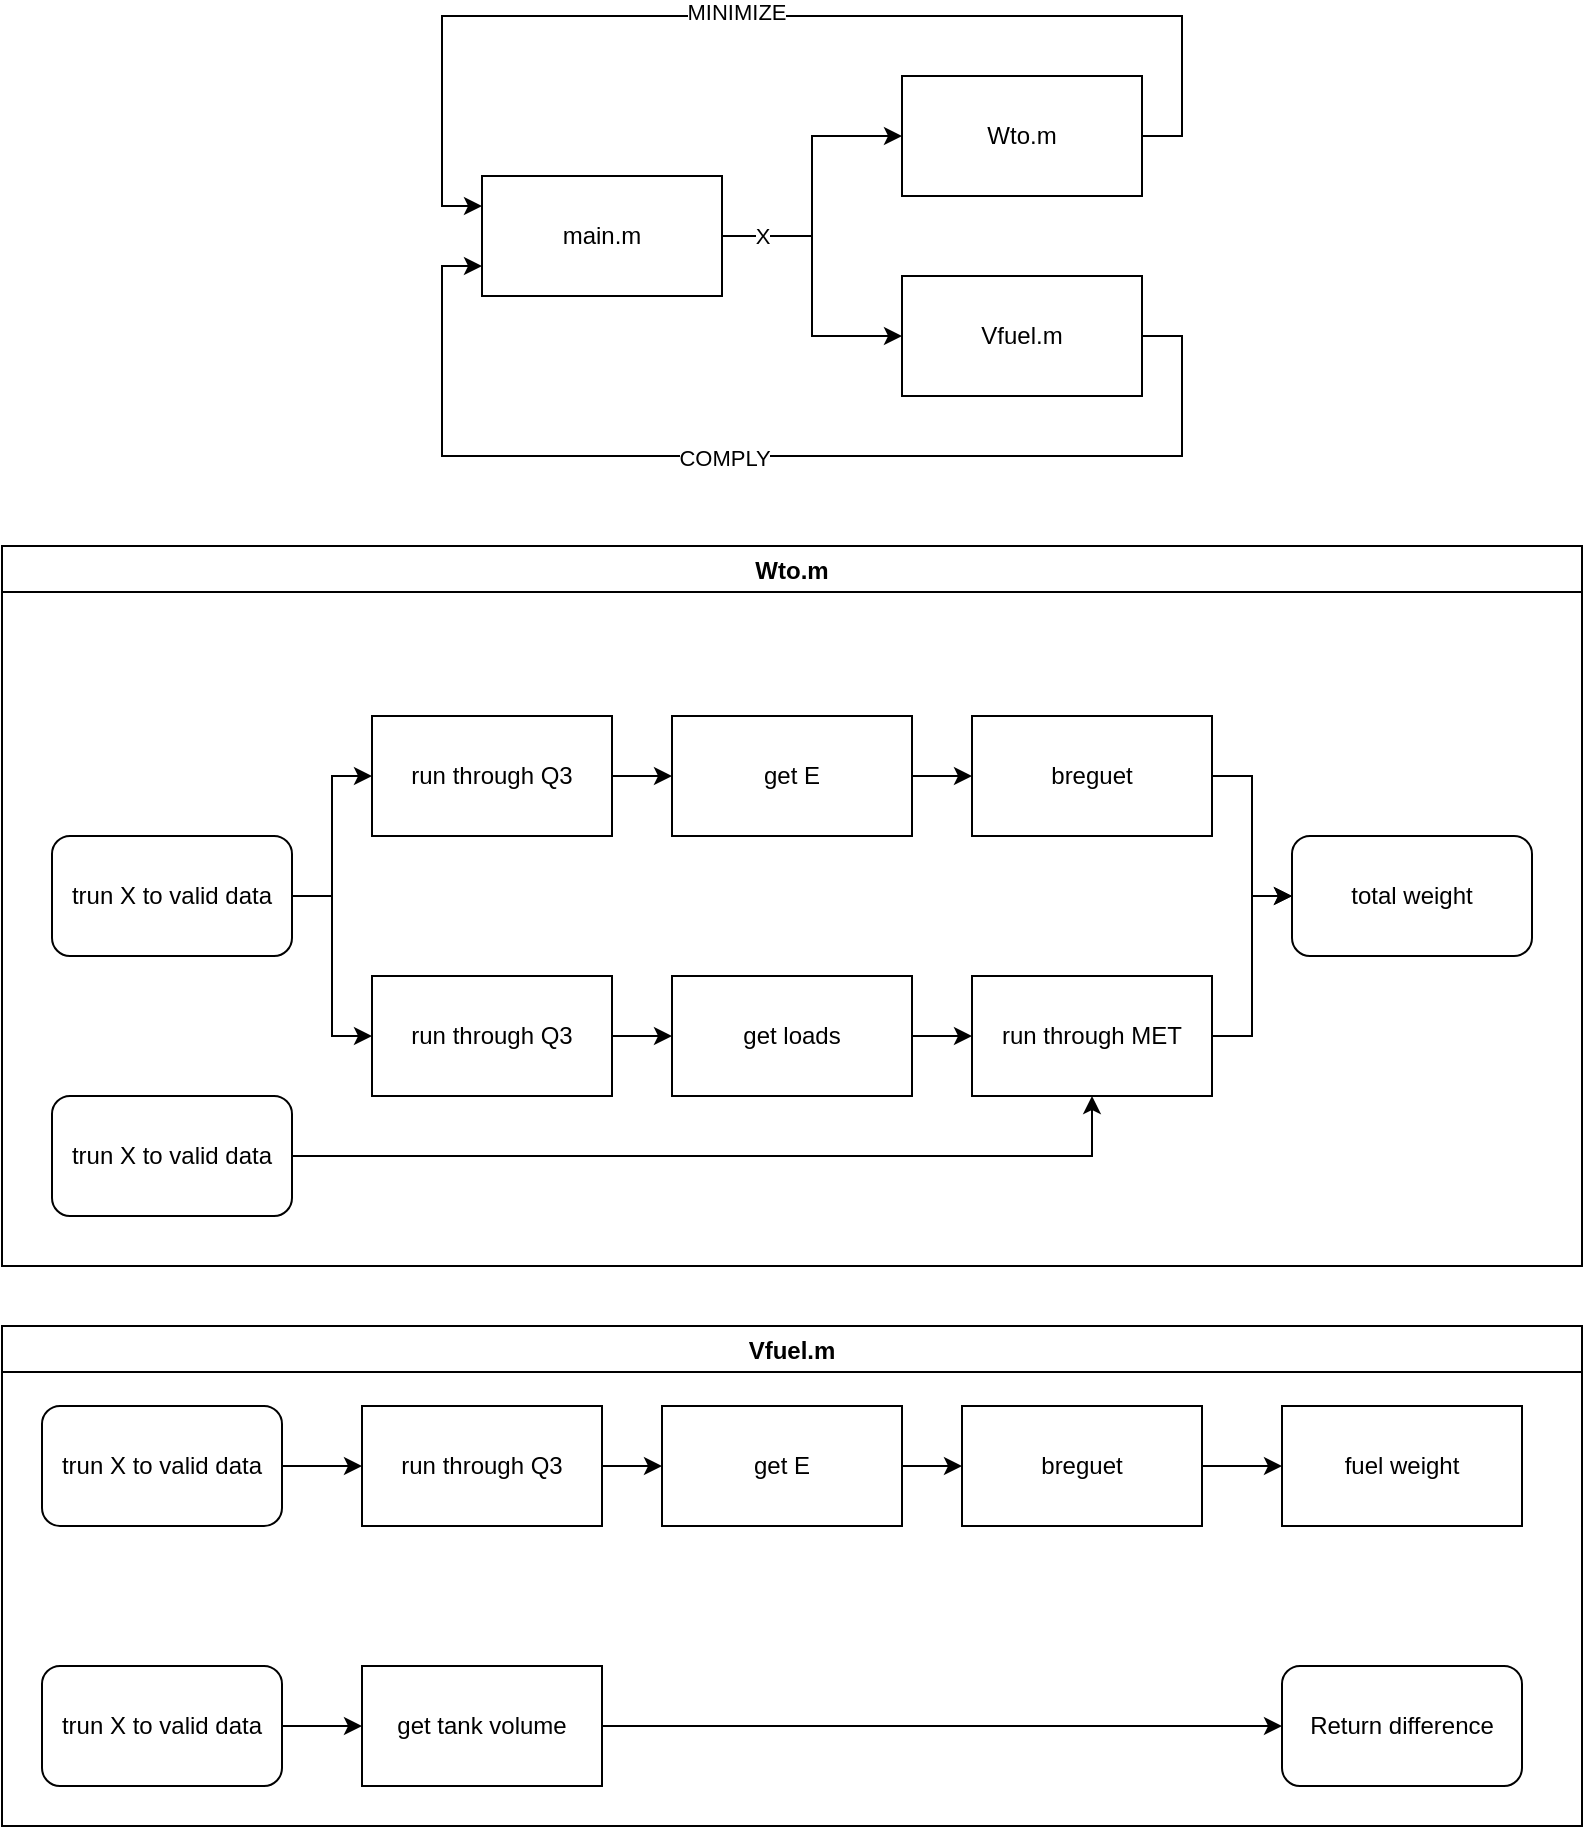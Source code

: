 <mxfile version="20.3.0" type="device"><diagram id="vNhnRUJHgYAhDYKPbvKo" name="Page-1"><mxGraphModel dx="1887" dy="1180" grid="1" gridSize="10" guides="1" tooltips="1" connect="1" arrows="1" fold="1" page="1" pageScale="1" pageWidth="850" pageHeight="1100" math="0" shadow="0"><root><mxCell id="0"/><mxCell id="1" parent="0"/><mxCell id="uZP1O-5OwVSXDNxrP3gC-4" style="edgeStyle=orthogonalEdgeStyle;rounded=0;orthogonalLoop=1;jettySize=auto;html=1;" edge="1" parent="1" source="uZP1O-5OwVSXDNxrP3gC-1" target="uZP1O-5OwVSXDNxrP3gC-2"><mxGeometry relative="1" as="geometry"/></mxCell><mxCell id="uZP1O-5OwVSXDNxrP3gC-5" value="X" style="edgeStyle=orthogonalEdgeStyle;rounded=0;orthogonalLoop=1;jettySize=auto;html=1;exitX=1;exitY=0.5;exitDx=0;exitDy=0;entryX=0;entryY=0.5;entryDx=0;entryDy=0;" edge="1" parent="1" source="uZP1O-5OwVSXDNxrP3gC-1" target="uZP1O-5OwVSXDNxrP3gC-3"><mxGeometry x="-0.714" relative="1" as="geometry"><mxPoint x="380" y="280" as="targetPoint"/><mxPoint as="offset"/></mxGeometry></mxCell><mxCell id="uZP1O-5OwVSXDNxrP3gC-1" value="main.m" style="rounded=0;whiteSpace=wrap;html=1;" vertex="1" parent="1"><mxGeometry x="270" y="190" width="120" height="60" as="geometry"/></mxCell><mxCell id="uZP1O-5OwVSXDNxrP3gC-6" style="edgeStyle=orthogonalEdgeStyle;rounded=0;orthogonalLoop=1;jettySize=auto;html=1;entryX=0;entryY=0.25;entryDx=0;entryDy=0;exitX=1;exitY=0.5;exitDx=0;exitDy=0;" edge="1" parent="1" source="uZP1O-5OwVSXDNxrP3gC-2" target="uZP1O-5OwVSXDNxrP3gC-1"><mxGeometry relative="1" as="geometry"><Array as="points"><mxPoint x="620" y="170"/><mxPoint x="620" y="110"/><mxPoint x="250" y="110"/><mxPoint x="250" y="205"/></Array></mxGeometry></mxCell><mxCell id="uZP1O-5OwVSXDNxrP3gC-8" value="MINIMIZE" style="edgeLabel;html=1;align=center;verticalAlign=middle;resizable=0;points=[];" vertex="1" connectable="0" parent="uZP1O-5OwVSXDNxrP3gC-6"><mxGeometry x="0.073" y="-2" relative="1" as="geometry"><mxPoint as="offset"/></mxGeometry></mxCell><mxCell id="uZP1O-5OwVSXDNxrP3gC-2" value="Wto.m" style="rounded=0;whiteSpace=wrap;html=1;" vertex="1" parent="1"><mxGeometry x="480" y="140" width="120" height="60" as="geometry"/></mxCell><mxCell id="uZP1O-5OwVSXDNxrP3gC-7" style="edgeStyle=orthogonalEdgeStyle;rounded=0;orthogonalLoop=1;jettySize=auto;html=1;exitX=1;exitY=0.5;exitDx=0;exitDy=0;entryX=0;entryY=0.75;entryDx=0;entryDy=0;" edge="1" parent="1" source="uZP1O-5OwVSXDNxrP3gC-3" target="uZP1O-5OwVSXDNxrP3gC-1"><mxGeometry relative="1" as="geometry"><mxPoint x="450" y="410" as="targetPoint"/><Array as="points"><mxPoint x="620" y="270"/><mxPoint x="620" y="330"/><mxPoint x="250" y="330"/><mxPoint x="250" y="235"/></Array></mxGeometry></mxCell><mxCell id="uZP1O-5OwVSXDNxrP3gC-9" value="COMPLY" style="edgeLabel;html=1;align=center;verticalAlign=middle;resizable=0;points=[];" vertex="1" connectable="0" parent="uZP1O-5OwVSXDNxrP3gC-7"><mxGeometry x="0.12" y="1" relative="1" as="geometry"><mxPoint x="7" as="offset"/></mxGeometry></mxCell><mxCell id="uZP1O-5OwVSXDNxrP3gC-3" value="Vfuel.m" style="rounded=0;whiteSpace=wrap;html=1;" vertex="1" parent="1"><mxGeometry x="480" y="240" width="120" height="60" as="geometry"/></mxCell><mxCell id="uZP1O-5OwVSXDNxrP3gC-14" value="Wto.m" style="swimlane;" vertex="1" parent="1"><mxGeometry x="30" y="375" width="790" height="360" as="geometry"/></mxCell><mxCell id="uZP1O-5OwVSXDNxrP3gC-30" value="" style="edgeStyle=orthogonalEdgeStyle;rounded=0;orthogonalLoop=1;jettySize=auto;html=1;startArrow=none;startFill=0;endArrow=classic;endFill=1;" edge="1" parent="uZP1O-5OwVSXDNxrP3gC-14" source="uZP1O-5OwVSXDNxrP3gC-21" target="uZP1O-5OwVSXDNxrP3gC-23"><mxGeometry relative="1" as="geometry"/></mxCell><mxCell id="uZP1O-5OwVSXDNxrP3gC-35" style="edgeStyle=orthogonalEdgeStyle;rounded=0;orthogonalLoop=1;jettySize=auto;html=1;exitX=1;exitY=0.5;exitDx=0;exitDy=0;entryX=0;entryY=0.5;entryDx=0;entryDy=0;startArrow=none;startFill=0;endArrow=classic;endFill=1;" edge="1" parent="uZP1O-5OwVSXDNxrP3gC-14" source="uZP1O-5OwVSXDNxrP3gC-21" target="uZP1O-5OwVSXDNxrP3gC-25"><mxGeometry relative="1" as="geometry"/></mxCell><mxCell id="uZP1O-5OwVSXDNxrP3gC-21" value="trun X to valid data" style="rounded=1;whiteSpace=wrap;html=1;" vertex="1" parent="uZP1O-5OwVSXDNxrP3gC-14"><mxGeometry x="25" y="145" width="120" height="60" as="geometry"/></mxCell><mxCell id="uZP1O-5OwVSXDNxrP3gC-31" value="" style="edgeStyle=orthogonalEdgeStyle;rounded=0;orthogonalLoop=1;jettySize=auto;html=1;startArrow=none;startFill=0;endArrow=classic;endFill=1;" edge="1" parent="uZP1O-5OwVSXDNxrP3gC-14" source="uZP1O-5OwVSXDNxrP3gC-23" target="uZP1O-5OwVSXDNxrP3gC-26"><mxGeometry relative="1" as="geometry"/></mxCell><mxCell id="uZP1O-5OwVSXDNxrP3gC-23" value="run through Q3" style="rounded=0;whiteSpace=wrap;html=1;" vertex="1" parent="uZP1O-5OwVSXDNxrP3gC-14"><mxGeometry x="185" y="85" width="120" height="60" as="geometry"/></mxCell><mxCell id="uZP1O-5OwVSXDNxrP3gC-33" value="" style="edgeStyle=orthogonalEdgeStyle;rounded=0;orthogonalLoop=1;jettySize=auto;html=1;startArrow=none;startFill=0;endArrow=classic;endFill=1;" edge="1" parent="uZP1O-5OwVSXDNxrP3gC-14" source="uZP1O-5OwVSXDNxrP3gC-25" target="uZP1O-5OwVSXDNxrP3gC-27"><mxGeometry relative="1" as="geometry"/></mxCell><mxCell id="uZP1O-5OwVSXDNxrP3gC-25" value="run through Q3" style="rounded=0;whiteSpace=wrap;html=1;" vertex="1" parent="uZP1O-5OwVSXDNxrP3gC-14"><mxGeometry x="185" y="215" width="120" height="60" as="geometry"/></mxCell><mxCell id="uZP1O-5OwVSXDNxrP3gC-37" value="" style="edgeStyle=orthogonalEdgeStyle;rounded=0;orthogonalLoop=1;jettySize=auto;html=1;startArrow=none;startFill=0;endArrow=classic;endFill=1;" edge="1" parent="uZP1O-5OwVSXDNxrP3gC-14" source="uZP1O-5OwVSXDNxrP3gC-26" target="uZP1O-5OwVSXDNxrP3gC-36"><mxGeometry relative="1" as="geometry"/></mxCell><mxCell id="uZP1O-5OwVSXDNxrP3gC-26" value="get E" style="rounded=0;whiteSpace=wrap;html=1;" vertex="1" parent="uZP1O-5OwVSXDNxrP3gC-14"><mxGeometry x="335" y="85" width="120" height="60" as="geometry"/></mxCell><mxCell id="uZP1O-5OwVSXDNxrP3gC-34" value="" style="edgeStyle=orthogonalEdgeStyle;rounded=0;orthogonalLoop=1;jettySize=auto;html=1;startArrow=none;startFill=0;endArrow=classic;endFill=1;" edge="1" parent="uZP1O-5OwVSXDNxrP3gC-14" source="uZP1O-5OwVSXDNxrP3gC-27" target="uZP1O-5OwVSXDNxrP3gC-28"><mxGeometry relative="1" as="geometry"/></mxCell><mxCell id="uZP1O-5OwVSXDNxrP3gC-27" value="get loads" style="rounded=0;whiteSpace=wrap;html=1;" vertex="1" parent="uZP1O-5OwVSXDNxrP3gC-14"><mxGeometry x="335" y="215" width="120" height="60" as="geometry"/></mxCell><mxCell id="uZP1O-5OwVSXDNxrP3gC-40" value="" style="edgeStyle=orthogonalEdgeStyle;rounded=0;orthogonalLoop=1;jettySize=auto;html=1;startArrow=none;startFill=0;endArrow=classic;endFill=1;entryX=0;entryY=0.5;entryDx=0;entryDy=0;" edge="1" parent="uZP1O-5OwVSXDNxrP3gC-14" source="uZP1O-5OwVSXDNxrP3gC-28" target="uZP1O-5OwVSXDNxrP3gC-38"><mxGeometry relative="1" as="geometry"/></mxCell><mxCell id="uZP1O-5OwVSXDNxrP3gC-28" value="run through MET" style="rounded=0;whiteSpace=wrap;html=1;" vertex="1" parent="uZP1O-5OwVSXDNxrP3gC-14"><mxGeometry x="485" y="215" width="120" height="60" as="geometry"/></mxCell><mxCell id="uZP1O-5OwVSXDNxrP3gC-39" style="edgeStyle=orthogonalEdgeStyle;rounded=0;orthogonalLoop=1;jettySize=auto;html=1;exitX=1;exitY=0.5;exitDx=0;exitDy=0;entryX=0;entryY=0.5;entryDx=0;entryDy=0;startArrow=none;startFill=0;endArrow=classic;endFill=1;" edge="1" parent="uZP1O-5OwVSXDNxrP3gC-14" source="uZP1O-5OwVSXDNxrP3gC-36" target="uZP1O-5OwVSXDNxrP3gC-38"><mxGeometry relative="1" as="geometry"/></mxCell><mxCell id="uZP1O-5OwVSXDNxrP3gC-36" value="breguet" style="rounded=0;whiteSpace=wrap;html=1;" vertex="1" parent="uZP1O-5OwVSXDNxrP3gC-14"><mxGeometry x="485" y="85" width="120" height="60" as="geometry"/></mxCell><mxCell id="uZP1O-5OwVSXDNxrP3gC-38" value="total weight" style="rounded=1;whiteSpace=wrap;html=1;" vertex="1" parent="uZP1O-5OwVSXDNxrP3gC-14"><mxGeometry x="645" y="145" width="120" height="60" as="geometry"/></mxCell><mxCell id="uZP1O-5OwVSXDNxrP3gC-61" style="edgeStyle=orthogonalEdgeStyle;rounded=0;orthogonalLoop=1;jettySize=auto;html=1;exitX=1;exitY=0.5;exitDx=0;exitDy=0;entryX=0.5;entryY=1;entryDx=0;entryDy=0;startArrow=none;startFill=0;endArrow=classic;endFill=1;" edge="1" parent="uZP1O-5OwVSXDNxrP3gC-14" source="uZP1O-5OwVSXDNxrP3gC-60" target="uZP1O-5OwVSXDNxrP3gC-28"><mxGeometry relative="1" as="geometry"/></mxCell><mxCell id="uZP1O-5OwVSXDNxrP3gC-60" value="trun X to valid data" style="rounded=1;whiteSpace=wrap;html=1;" vertex="1" parent="uZP1O-5OwVSXDNxrP3gC-14"><mxGeometry x="25" y="275" width="120" height="60" as="geometry"/></mxCell><mxCell id="uZP1O-5OwVSXDNxrP3gC-15" value="Vfuel.m" style="swimlane;startSize=23;" vertex="1" parent="1"><mxGeometry x="30" y="765" width="790" height="250" as="geometry"/></mxCell><mxCell id="uZP1O-5OwVSXDNxrP3gC-46" value="trun X to valid data" style="rounded=1;whiteSpace=wrap;html=1;" vertex="1" parent="uZP1O-5OwVSXDNxrP3gC-15"><mxGeometry x="20" y="40" width="120" height="60" as="geometry"/></mxCell><mxCell id="uZP1O-5OwVSXDNxrP3gC-48" value="run through Q3" style="rounded=0;whiteSpace=wrap;html=1;" vertex="1" parent="uZP1O-5OwVSXDNxrP3gC-15"><mxGeometry x="180" y="40" width="120" height="60" as="geometry"/></mxCell><mxCell id="uZP1O-5OwVSXDNxrP3gC-44" value="" style="edgeStyle=orthogonalEdgeStyle;rounded=0;orthogonalLoop=1;jettySize=auto;html=1;startArrow=none;startFill=0;endArrow=classic;endFill=1;" edge="1" parent="uZP1O-5OwVSXDNxrP3gC-15" source="uZP1O-5OwVSXDNxrP3gC-46" target="uZP1O-5OwVSXDNxrP3gC-48"><mxGeometry relative="1" as="geometry"/></mxCell><mxCell id="uZP1O-5OwVSXDNxrP3gC-65" style="edgeStyle=orthogonalEdgeStyle;rounded=0;orthogonalLoop=1;jettySize=auto;html=1;exitX=1;exitY=0.5;exitDx=0;exitDy=0;entryX=0;entryY=0.5;entryDx=0;entryDy=0;startArrow=none;startFill=0;endArrow=classic;endFill=1;" edge="1" parent="uZP1O-5OwVSXDNxrP3gC-15" source="uZP1O-5OwVSXDNxrP3gC-50" target="uZP1O-5OwVSXDNxrP3gC-64"><mxGeometry relative="1" as="geometry"/></mxCell><mxCell id="uZP1O-5OwVSXDNxrP3gC-50" value="get tank volume" style="rounded=0;whiteSpace=wrap;html=1;" vertex="1" parent="uZP1O-5OwVSXDNxrP3gC-15"><mxGeometry x="180" y="170" width="120" height="60" as="geometry"/></mxCell><mxCell id="uZP1O-5OwVSXDNxrP3gC-52" value="get E" style="rounded=0;whiteSpace=wrap;html=1;" vertex="1" parent="uZP1O-5OwVSXDNxrP3gC-15"><mxGeometry x="330" y="40" width="120" height="60" as="geometry"/></mxCell><mxCell id="uZP1O-5OwVSXDNxrP3gC-47" value="" style="edgeStyle=orthogonalEdgeStyle;rounded=0;orthogonalLoop=1;jettySize=auto;html=1;startArrow=none;startFill=0;endArrow=classic;endFill=1;" edge="1" parent="uZP1O-5OwVSXDNxrP3gC-15" source="uZP1O-5OwVSXDNxrP3gC-48" target="uZP1O-5OwVSXDNxrP3gC-52"><mxGeometry relative="1" as="geometry"/></mxCell><mxCell id="uZP1O-5OwVSXDNxrP3gC-58" value="breguet" style="rounded=0;whiteSpace=wrap;html=1;" vertex="1" parent="uZP1O-5OwVSXDNxrP3gC-15"><mxGeometry x="480" y="40" width="120" height="60" as="geometry"/></mxCell><mxCell id="uZP1O-5OwVSXDNxrP3gC-51" value="" style="edgeStyle=orthogonalEdgeStyle;rounded=0;orthogonalLoop=1;jettySize=auto;html=1;startArrow=none;startFill=0;endArrow=classic;endFill=1;" edge="1" parent="uZP1O-5OwVSXDNxrP3gC-15" source="uZP1O-5OwVSXDNxrP3gC-52" target="uZP1O-5OwVSXDNxrP3gC-58"><mxGeometry relative="1" as="geometry"/></mxCell><mxCell id="uZP1O-5OwVSXDNxrP3gC-59" value="fuel weight" style="rounded=0;whiteSpace=wrap;html=1;" vertex="1" parent="uZP1O-5OwVSXDNxrP3gC-15"><mxGeometry x="640" y="40" width="120" height="60" as="geometry"/></mxCell><mxCell id="uZP1O-5OwVSXDNxrP3gC-57" style="edgeStyle=orthogonalEdgeStyle;rounded=0;orthogonalLoop=1;jettySize=auto;html=1;exitX=1;exitY=0.5;exitDx=0;exitDy=0;entryX=0;entryY=0.5;entryDx=0;entryDy=0;startArrow=none;startFill=0;endArrow=classic;endFill=1;" edge="1" parent="uZP1O-5OwVSXDNxrP3gC-15" source="uZP1O-5OwVSXDNxrP3gC-58" target="uZP1O-5OwVSXDNxrP3gC-59"><mxGeometry relative="1" as="geometry"/></mxCell><mxCell id="uZP1O-5OwVSXDNxrP3gC-63" value="" style="edgeStyle=orthogonalEdgeStyle;rounded=0;orthogonalLoop=1;jettySize=auto;html=1;startArrow=none;startFill=0;endArrow=classic;endFill=1;" edge="1" parent="uZP1O-5OwVSXDNxrP3gC-15" source="uZP1O-5OwVSXDNxrP3gC-62" target="uZP1O-5OwVSXDNxrP3gC-50"><mxGeometry relative="1" as="geometry"/></mxCell><mxCell id="uZP1O-5OwVSXDNxrP3gC-62" value="trun X to valid data" style="rounded=1;whiteSpace=wrap;html=1;" vertex="1" parent="uZP1O-5OwVSXDNxrP3gC-15"><mxGeometry x="20" y="170" width="120" height="60" as="geometry"/></mxCell><mxCell id="uZP1O-5OwVSXDNxrP3gC-64" value="Return difference" style="rounded=1;whiteSpace=wrap;html=1;" vertex="1" parent="uZP1O-5OwVSXDNxrP3gC-15"><mxGeometry x="640" y="170" width="120" height="60" as="geometry"/></mxCell></root></mxGraphModel></diagram></mxfile>